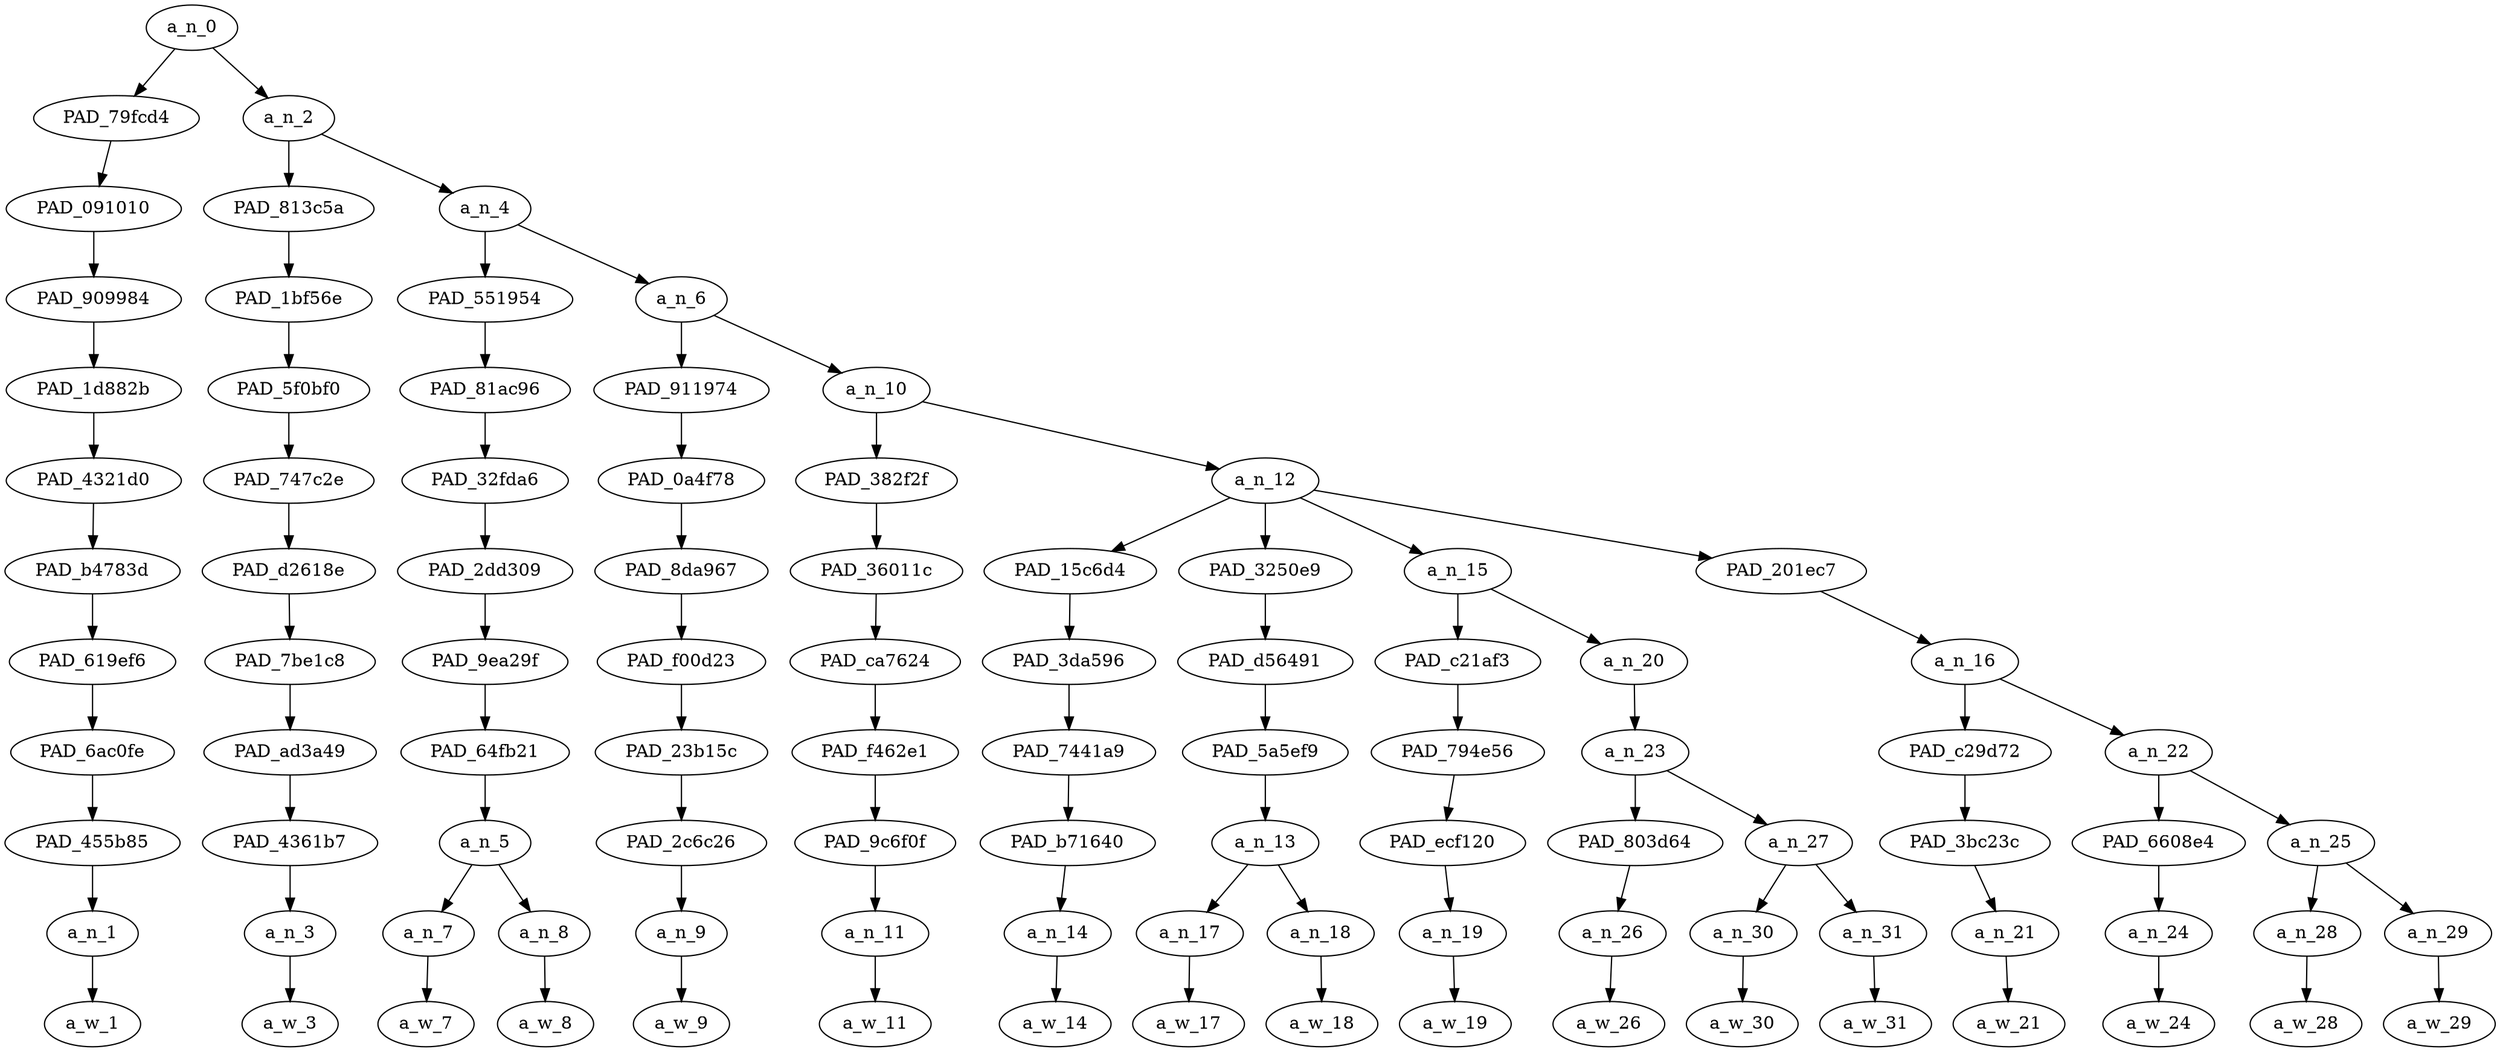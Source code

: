 strict digraph "" {
	a_n_0	[div_dir=1,
		index=0,
		level=11,
		pos="1.267578125,11!",
		text_span="[0, 1, 2, 3, 4, 5, 6, 7, 8, 9, 10, 11, 12, 13, 14, 15, 16]",
		value=0.99999999];
	PAD_79fcd4	[div_dir=1,
		index=0,
		level=10,
		pos="0.0,10!",
		text_span="[0]",
		value=0.06253075];
	a_n_0 -> PAD_79fcd4;
	a_n_2	[div_dir=1,
		index=1,
		level=10,
		pos="2.53515625,10!",
		text_span="[1, 2, 3, 4, 5, 6, 7, 8, 9, 10, 11, 12, 13, 14, 15, 16]",
		value=0.93711051];
	a_n_0 -> a_n_2;
	PAD_091010	[div_dir=1,
		index=0,
		level=9,
		pos="0.0,9!",
		text_span="[0]",
		value=0.06253075];
	PAD_79fcd4 -> PAD_091010;
	PAD_909984	[div_dir=1,
		index=0,
		level=8,
		pos="0.0,8!",
		text_span="[0]",
		value=0.06253075];
	PAD_091010 -> PAD_909984;
	PAD_1d882b	[div_dir=1,
		index=0,
		level=7,
		pos="0.0,7!",
		text_span="[0]",
		value=0.06253075];
	PAD_909984 -> PAD_1d882b;
	PAD_4321d0	[div_dir=1,
		index=0,
		level=6,
		pos="0.0,6!",
		text_span="[0]",
		value=0.06253075];
	PAD_1d882b -> PAD_4321d0;
	PAD_b4783d	[div_dir=1,
		index=0,
		level=5,
		pos="0.0,5!",
		text_span="[0]",
		value=0.06253075];
	PAD_4321d0 -> PAD_b4783d;
	PAD_619ef6	[div_dir=1,
		index=0,
		level=4,
		pos="0.0,4!",
		text_span="[0]",
		value=0.06253075];
	PAD_b4783d -> PAD_619ef6;
	PAD_6ac0fe	[div_dir=1,
		index=0,
		level=3,
		pos="0.0,3!",
		text_span="[0]",
		value=0.06253075];
	PAD_619ef6 -> PAD_6ac0fe;
	PAD_455b85	[div_dir=1,
		index=0,
		level=2,
		pos="0.0,2!",
		text_span="[0]",
		value=0.06253075];
	PAD_6ac0fe -> PAD_455b85;
	a_n_1	[div_dir=1,
		index=0,
		level=1,
		pos="0.0,1!",
		text_span="[0]",
		value=0.06253075];
	PAD_455b85 -> a_n_1;
	a_w_1	[div_dir=0,
		index=0,
		level=0,
		pos="0,0!",
		text_span="[0]",
		value="<user>"];
	a_n_1 -> a_w_1;
	PAD_813c5a	[div_dir=1,
		index=1,
		level=9,
		pos="1.0,9!",
		text_span="[1]",
		value=0.21899452];
	a_n_2 -> PAD_813c5a;
	a_n_4	[div_dir=1,
		index=2,
		level=9,
		pos="4.0703125,9!",
		text_span="[2, 3, 4, 5, 6, 7, 8, 9, 10, 11, 12, 13, 14, 15, 16]",
		value=0.71777716];
	a_n_2 -> a_n_4;
	PAD_1bf56e	[div_dir=1,
		index=1,
		level=8,
		pos="1.0,8!",
		text_span="[1]",
		value=0.21899452];
	PAD_813c5a -> PAD_1bf56e;
	PAD_5f0bf0	[div_dir=1,
		index=1,
		level=7,
		pos="1.0,7!",
		text_span="[1]",
		value=0.21899452];
	PAD_1bf56e -> PAD_5f0bf0;
	PAD_747c2e	[div_dir=1,
		index=1,
		level=6,
		pos="1.0,6!",
		text_span="[1]",
		value=0.21899452];
	PAD_5f0bf0 -> PAD_747c2e;
	PAD_d2618e	[div_dir=1,
		index=1,
		level=5,
		pos="1.0,5!",
		text_span="[1]",
		value=0.21899452];
	PAD_747c2e -> PAD_d2618e;
	PAD_7be1c8	[div_dir=1,
		index=1,
		level=4,
		pos="1.0,4!",
		text_span="[1]",
		value=0.21899452];
	PAD_d2618e -> PAD_7be1c8;
	PAD_ad3a49	[div_dir=1,
		index=1,
		level=3,
		pos="1.0,3!",
		text_span="[1]",
		value=0.21899452];
	PAD_7be1c8 -> PAD_ad3a49;
	PAD_4361b7	[div_dir=1,
		index=1,
		level=2,
		pos="1.0,2!",
		text_span="[1]",
		value=0.21899452];
	PAD_ad3a49 -> PAD_4361b7;
	a_n_3	[div_dir=1,
		index=1,
		level=1,
		pos="1.0,1!",
		text_span="[1]",
		value=0.21899452];
	PAD_4361b7 -> a_n_3;
	a_w_3	[div_dir=0,
		index=1,
		level=0,
		pos="1,0!",
		text_span="[1]",
		value=omitting];
	a_n_3 -> a_w_3;
	PAD_551954	[div_dir=1,
		index=2,
		level=8,
		pos="2.5,8!",
		text_span="[2, 3]",
		value=0.10681322];
	a_n_4 -> PAD_551954;
	a_n_6	[div_dir=1,
		index=3,
		level=8,
		pos="5.640625,8!",
		text_span="[4, 5, 6, 7, 8, 9, 10, 11, 12, 13, 14, 15, 16]",
		value=0.61069445];
	a_n_4 -> a_n_6;
	PAD_81ac96	[div_dir=1,
		index=2,
		level=7,
		pos="2.5,7!",
		text_span="[2, 3]",
		value=0.10681322];
	PAD_551954 -> PAD_81ac96;
	PAD_32fda6	[div_dir=1,
		index=2,
		level=6,
		pos="2.5,6!",
		text_span="[2, 3]",
		value=0.10681322];
	PAD_81ac96 -> PAD_32fda6;
	PAD_2dd309	[div_dir=1,
		index=2,
		level=5,
		pos="2.5,5!",
		text_span="[2, 3]",
		value=0.10681322];
	PAD_32fda6 -> PAD_2dd309;
	PAD_9ea29f	[div_dir=1,
		index=2,
		level=4,
		pos="2.5,4!",
		text_span="[2, 3]",
		value=0.10681322];
	PAD_2dd309 -> PAD_9ea29f;
	PAD_64fb21	[div_dir=1,
		index=2,
		level=3,
		pos="2.5,3!",
		text_span="[2, 3]",
		value=0.10681322];
	PAD_9ea29f -> PAD_64fb21;
	a_n_5	[div_dir=1,
		index=2,
		level=2,
		pos="2.5,2!",
		text_span="[2, 3]",
		value=0.10681322];
	PAD_64fb21 -> a_n_5;
	a_n_7	[div_dir=1,
		index=2,
		level=1,
		pos="2.0,1!",
		text_span="[2]",
		value=0.04861275];
	a_n_5 -> a_n_7;
	a_n_8	[div_dir=1,
		index=3,
		level=1,
		pos="3.0,1!",
		text_span="[3]",
		value=0.05809962];
	a_n_5 -> a_n_8;
	a_w_7	[div_dir=0,
		index=2,
		level=0,
		pos="2,0!",
		text_span="[2]",
		value=the];
	a_n_7 -> a_w_7;
	a_w_8	[div_dir=0,
		index=3,
		level=0,
		pos="3,0!",
		text_span="[3]",
		value=part];
	a_n_8 -> a_w_8;
	PAD_911974	[div_dir=1,
		index=3,
		level=7,
		pos="4.0,7!",
		text_span="[4]",
		value=0.04760223];
	a_n_6 -> PAD_911974;
	a_n_10	[div_dir=1,
		index=4,
		level=7,
		pos="7.28125,7!",
		text_span="[5, 6, 7, 8, 9, 10, 11, 12, 13, 14, 15, 16]",
		value=0.56284230];
	a_n_6 -> a_n_10;
	PAD_0a4f78	[div_dir=1,
		index=3,
		level=6,
		pos="4.0,6!",
		text_span="[4]",
		value=0.04760223];
	PAD_911974 -> PAD_0a4f78;
	PAD_8da967	[div_dir=1,
		index=3,
		level=5,
		pos="4.0,5!",
		text_span="[4]",
		value=0.04760223];
	PAD_0a4f78 -> PAD_8da967;
	PAD_f00d23	[div_dir=1,
		index=3,
		level=4,
		pos="4.0,4!",
		text_span="[4]",
		value=0.04760223];
	PAD_8da967 -> PAD_f00d23;
	PAD_23b15c	[div_dir=1,
		index=3,
		level=3,
		pos="4.0,3!",
		text_span="[4]",
		value=0.04760223];
	PAD_f00d23 -> PAD_23b15c;
	PAD_2c6c26	[div_dir=1,
		index=3,
		level=2,
		pos="4.0,2!",
		text_span="[4]",
		value=0.04760223];
	PAD_23b15c -> PAD_2c6c26;
	a_n_9	[div_dir=1,
		index=4,
		level=1,
		pos="4.0,1!",
		text_span="[4]",
		value=0.04760223];
	PAD_2c6c26 -> a_n_9;
	a_w_9	[div_dir=0,
		index=4,
		level=0,
		pos="4,0!",
		text_span="[4]",
		value=where];
	a_n_9 -> a_w_9;
	PAD_382f2f	[div_dir=-1,
		index=4,
		level=6,
		pos="5.0,6!",
		text_span="[5]",
		value=0.04693545];
	a_n_10 -> PAD_382f2f;
	a_n_12	[div_dir=1,
		index=5,
		level=6,
		pos="9.5625,6!",
		text_span="[6, 7, 8, 9, 10, 11, 12, 13, 14, 15, 16]",
		value=0.51569831];
	a_n_10 -> a_n_12;
	PAD_36011c	[div_dir=-1,
		index=4,
		level=5,
		pos="5.0,5!",
		text_span="[5]",
		value=0.04693545];
	PAD_382f2f -> PAD_36011c;
	PAD_ca7624	[div_dir=-1,
		index=4,
		level=4,
		pos="5.0,4!",
		text_span="[5]",
		value=0.04693545];
	PAD_36011c -> PAD_ca7624;
	PAD_f462e1	[div_dir=-1,
		index=4,
		level=3,
		pos="5.0,3!",
		text_span="[5]",
		value=0.04693545];
	PAD_ca7624 -> PAD_f462e1;
	PAD_9c6f0f	[div_dir=-1,
		index=4,
		level=2,
		pos="5.0,2!",
		text_span="[5]",
		value=0.04693545];
	PAD_f462e1 -> PAD_9c6f0f;
	a_n_11	[div_dir=-1,
		index=5,
		level=1,
		pos="5.0,1!",
		text_span="[5]",
		value=0.04693545];
	PAD_9c6f0f -> a_n_11;
	a_w_11	[div_dir=0,
		index=5,
		level=0,
		pos="5,0!",
		text_span="[5]",
		value=you];
	a_n_11 -> a_w_11;
	PAD_15c6d4	[div_dir=1,
		index=6,
		level=5,
		pos="8.0,5!",
		text_span="[8]",
		value=0.04371740];
	a_n_12 -> PAD_15c6d4;
	PAD_3250e9	[div_dir=1,
		index=5,
		level=5,
		pos="6.5,5!",
		text_span="[6, 7]",
		value=0.10498846];
	a_n_12 -> PAD_3250e9;
	a_n_15	[div_dir=1,
		index=7,
		level=5,
		pos="9.875,5!",
		text_span="[9, 10, 11, 12]",
		value=0.16683381];
	a_n_12 -> a_n_15;
	PAD_201ec7	[div_dir=1,
		index=8,
		level=5,
		pos="13.875,5!",
		text_span="[13, 14, 15, 16]",
		value=0.19992323];
	a_n_12 -> PAD_201ec7;
	PAD_3da596	[div_dir=1,
		index=6,
		level=4,
		pos="8.0,4!",
		text_span="[8]",
		value=0.04371740];
	PAD_15c6d4 -> PAD_3da596;
	PAD_7441a9	[div_dir=1,
		index=6,
		level=3,
		pos="8.0,3!",
		text_span="[8]",
		value=0.04371740];
	PAD_3da596 -> PAD_7441a9;
	PAD_b71640	[div_dir=1,
		index=6,
		level=2,
		pos="8.0,2!",
		text_span="[8]",
		value=0.04371740];
	PAD_7441a9 -> PAD_b71640;
	a_n_14	[div_dir=1,
		index=8,
		level=1,
		pos="8.0,1!",
		text_span="[8]",
		value=0.04371740];
	PAD_b71640 -> a_n_14;
	a_w_14	[div_dir=0,
		index=8,
		level=0,
		pos="8,0!",
		text_span="[8]",
		value=and];
	a_n_14 -> a_w_14;
	PAD_d56491	[div_dir=1,
		index=5,
		level=4,
		pos="6.5,4!",
		text_span="[6, 7]",
		value=0.10498846];
	PAD_3250e9 -> PAD_d56491;
	PAD_5a5ef9	[div_dir=1,
		index=5,
		level=3,
		pos="6.5,3!",
		text_span="[6, 7]",
		value=0.10498846];
	PAD_d56491 -> PAD_5a5ef9;
	a_n_13	[div_dir=1,
		index=5,
		level=2,
		pos="6.5,2!",
		text_span="[6, 7]",
		value=0.10498846];
	PAD_5a5ef9 -> a_n_13;
	a_n_17	[div_dir=-1,
		index=6,
		level=1,
		pos="6.0,1!",
		text_span="[6]",
		value=0.05165134];
	a_n_13 -> a_n_17;
	a_n_18	[div_dir=1,
		index=7,
		level=1,
		pos="7.0,1!",
		text_span="[7]",
		value=0.05331293];
	a_n_13 -> a_n_18;
	a_w_17	[div_dir=0,
		index=6,
		level=0,
		pos="6,0!",
		text_span="[6]",
		value=raped];
	a_n_17 -> a_w_17;
	a_w_18	[div_dir=0,
		index=7,
		level=0,
		pos="7,0!",
		text_span="[7]",
		value=someone];
	a_n_18 -> a_w_18;
	PAD_c21af3	[div_dir=1,
		index=7,
		level=4,
		pos="9.0,4!",
		text_span="[9]",
		value=0.04266065];
	a_n_15 -> PAD_c21af3;
	a_n_20	[div_dir=-1,
		index=8,
		level=4,
		pos="10.75,4!",
		text_span="[10, 11, 12]",
		value=0.12417174];
	a_n_15 -> a_n_20;
	PAD_794e56	[div_dir=1,
		index=7,
		level=3,
		pos="9.0,3!",
		text_span="[9]",
		value=0.04266065];
	PAD_c21af3 -> PAD_794e56;
	PAD_ecf120	[div_dir=1,
		index=7,
		level=2,
		pos="9.0,2!",
		text_span="[9]",
		value=0.04266065];
	PAD_794e56 -> PAD_ecf120;
	a_n_19	[div_dir=1,
		index=9,
		level=1,
		pos="9.0,1!",
		text_span="[9]",
		value=0.04266065];
	PAD_ecf120 -> a_n_19;
	a_w_19	[div_dir=0,
		index=9,
		level=0,
		pos="9,0!",
		text_span="[9]",
		value=threatened];
	a_n_19 -> a_w_19;
	a_n_23	[div_dir=-1,
		index=8,
		level=3,
		pos="10.75,3!",
		text_span="[10, 11, 12]",
		value=0.12415544];
	a_n_20 -> a_n_23;
	PAD_803d64	[div_dir=1,
		index=8,
		level=2,
		pos="10.0,2!",
		text_span="[10]",
		value=0.03393735];
	a_n_23 -> PAD_803d64;
	a_n_27	[div_dir=-1,
		index=9,
		level=2,
		pos="11.5,2!",
		text_span="[11, 12]",
		value=0.09020180];
	a_n_23 -> a_n_27;
	a_n_26	[div_dir=1,
		index=10,
		level=1,
		pos="10.0,1!",
		text_span="[10]",
		value=0.03393735];
	PAD_803d64 -> a_n_26;
	a_w_26	[div_dir=0,
		index=10,
		level=0,
		pos="10,0!",
		text_span="[10]",
		value=to];
	a_n_26 -> a_w_26;
	a_n_30	[div_dir=-1,
		index=11,
		level=1,
		pos="11.0,1!",
		text_span="[11]",
		value=0.05186201];
	a_n_27 -> a_n_30;
	a_n_31	[div_dir=1,
		index=12,
		level=1,
		pos="12.0,1!",
		text_span="[12]",
		value=0.03822464];
	a_n_27 -> a_n_31;
	a_w_30	[div_dir=0,
		index=11,
		level=0,
		pos="11,0!",
		text_span="[11]",
		value=kill];
	a_n_30 -> a_w_30;
	a_w_31	[div_dir=0,
		index=12,
		level=0,
		pos="12,0!",
		text_span="[12]",
		value=yourself];
	a_n_31 -> a_w_31;
	a_n_16	[div_dir=1,
		index=9,
		level=4,
		pos="13.875,4!",
		text_span="[13, 14, 15, 16]",
		value=0.19992323];
	PAD_201ec7 -> a_n_16;
	PAD_c29d72	[div_dir=1,
		index=9,
		level=3,
		pos="13.0,3!",
		text_span="[13]",
		value=0.04003467];
	a_n_16 -> PAD_c29d72;
	a_n_22	[div_dir=1,
		index=10,
		level=3,
		pos="14.75,3!",
		text_span="[14, 15, 16]",
		value=0.15963673];
	a_n_16 -> a_n_22;
	PAD_3bc23c	[div_dir=1,
		index=10,
		level=2,
		pos="13.0,2!",
		text_span="[13]",
		value=0.04003467];
	PAD_c29d72 -> PAD_3bc23c;
	a_n_21	[div_dir=1,
		index=13,
		level=1,
		pos="13.0,1!",
		text_span="[13]",
		value=0.04003467];
	PAD_3bc23c -> a_n_21;
	a_w_21	[div_dir=0,
		index=13,
		level=0,
		pos="13,0!",
		text_span="[13]",
		value=if];
	a_n_21 -> a_w_21;
	PAD_6608e4	[div_dir=1,
		index=11,
		level=2,
		pos="14.0,2!",
		text_span="[14]",
		value=0.04279077];
	a_n_22 -> PAD_6608e4;
	a_n_25	[div_dir=1,
		index=12,
		level=2,
		pos="15.5,2!",
		text_span="[15, 16]",
		value=0.11663935];
	a_n_22 -> a_n_25;
	a_n_24	[div_dir=1,
		index=14,
		level=1,
		pos="14.0,1!",
		text_span="[14]",
		value=0.04279077];
	PAD_6608e4 -> a_n_24;
	a_w_24	[div_dir=0,
		index=14,
		level=0,
		pos="14,0!",
		text_span="[14]",
		value=they];
	a_n_24 -> a_w_24;
	a_n_28	[div_dir=-1,
		index=15,
		level=1,
		pos="15.0,1!",
		text_span="[15]",
		value=0.05603440];
	a_n_25 -> a_n_28;
	a_n_29	[div_dir=1,
		index=16,
		level=1,
		pos="16.0,1!",
		text_span="[16]",
		value=0.06054982];
	a_n_25 -> a_n_29;
	a_w_28	[div_dir=0,
		index=15,
		level=0,
		pos="15,0!",
		text_span="[15]",
		value=left];
	a_n_28 -> a_w_28;
	a_w_29	[div_dir=0,
		index=16,
		level=0,
		pos="16,0!",
		text_span="[16]",
		value=you1];
	a_n_29 -> a_w_29;
}
